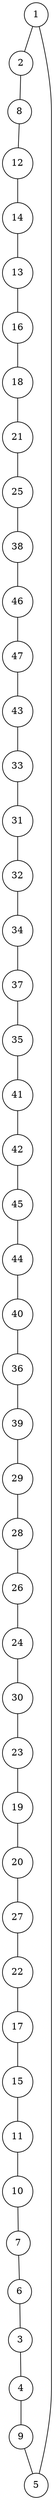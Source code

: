 graph random1012484 {
	node [shape=circle fillcolor=white]
	1 [ pos = "0.201938,4.880981!"]
	2 [ pos = "0.637007,3.142550!"]
	3 [ pos = "0.898951,9.046616!"]
	4 [ pos = "1.993467,7.172472!"]
	5 [ pos = "3.011158,5.953153!"]
	6 [ pos = "3.059294,10.627610!"]
	7 [ pos = "3.224574,10.924257!"]
	8 [ pos = "3.959686,4.742261!"]
	9 [ pos = "4.238513,8.017884!"]
	10 [ pos = "5.089851,14.172974!"]
	11 [ pos = "5.911466,10.424279!"]
	12 [ pos = "6.226908,2.234743!"]
	13 [ pos = "6.795356,2.908923!"]
	14 [ pos = "7.199704,0.360858!"]
	15 [ pos = "7.386087,9.674851!"]
	16 [ pos = "7.670523,3.861581!"]
	17 [ pos = "8.074976,7.090822!"]
	18 [ pos = "8.317514,2.855505!"]
	19 [ pos = "8.971634,14.037689!"]
	20 [ pos = "9.225181,11.316759!"]
	21 [ pos = "9.489205,1.816477!"]
	22 [ pos = "10.342908,8.277795!"]
	23 [ pos = "11.285115,13.581989!"]
	24 [ pos = "11.618746,17.176638!"]
	25 [ pos = "11.677617,2.265375!"]
	26 [ pos = "11.860895,17.543492!"]
	27 [ pos = "11.914733,7.249670!"]
	28 [ pos = "12.483275,19.031046!"]
	29 [ pos = "13.020056,17.893989!"]
	30 [ pos = "13.138738,14.966878!"]
	31 [ pos = "13.971037,4.344200!"]
	32 [ pos = "14.066807,4.527924!"]
	33 [ pos = "14.187758,3.676724!"]
	34 [ pos = "14.285860,5.298113!"]
	35 [ pos = "14.484198,10.325149!"]
	36 [ pos = "14.882831,14.302593!"]
	37 [ pos = "15.824435,9.027277!"]
	38 [ pos = "15.847364,1.027407!"]
	39 [ pos = "16.407717,16.424886!"]
	40 [ pos = "16.911210,14.272744!"]
	41 [ pos = "17.239529,11.481950!"]
	42 [ pos = "18.109913,12.366376!"]
	43 [ pos = "18.134325,2.087974!"]
	44 [ pos = "18.760212,14.738066!"]
	45 [ pos = "19.096121,12.396224!"]
	46 [ pos = "19.359970,0.845143!"]
	47 [ pos = "20.000000,1.296292!"]

	1 -- 2
	2 -- 8
	3 -- 4
	4 -- 9
	5 -- 1
	6 -- 3
	7 -- 6
	8 -- 12
	9 -- 5
	10 -- 7
	11 -- 10
	12 -- 14
	13 -- 16
	14 -- 13
	15 -- 11
	16 -- 18
	17 -- 15
	18 -- 21
	19 -- 20
	20 -- 27
	21 -- 25
	22 -- 17
	23 -- 19
	24 -- 30
	25 -- 38
	26 -- 24
	27 -- 22
	28 -- 26
	29 -- 28
	30 -- 23
	31 -- 32
	32 -- 34
	33 -- 31
	34 -- 37
	35 -- 41
	36 -- 39
	37 -- 35
	38 -- 46
	39 -- 29
	40 -- 36
	41 -- 42
	42 -- 45
	43 -- 33
	44 -- 40
	45 -- 44
	46 -- 47
	47 -- 43
}